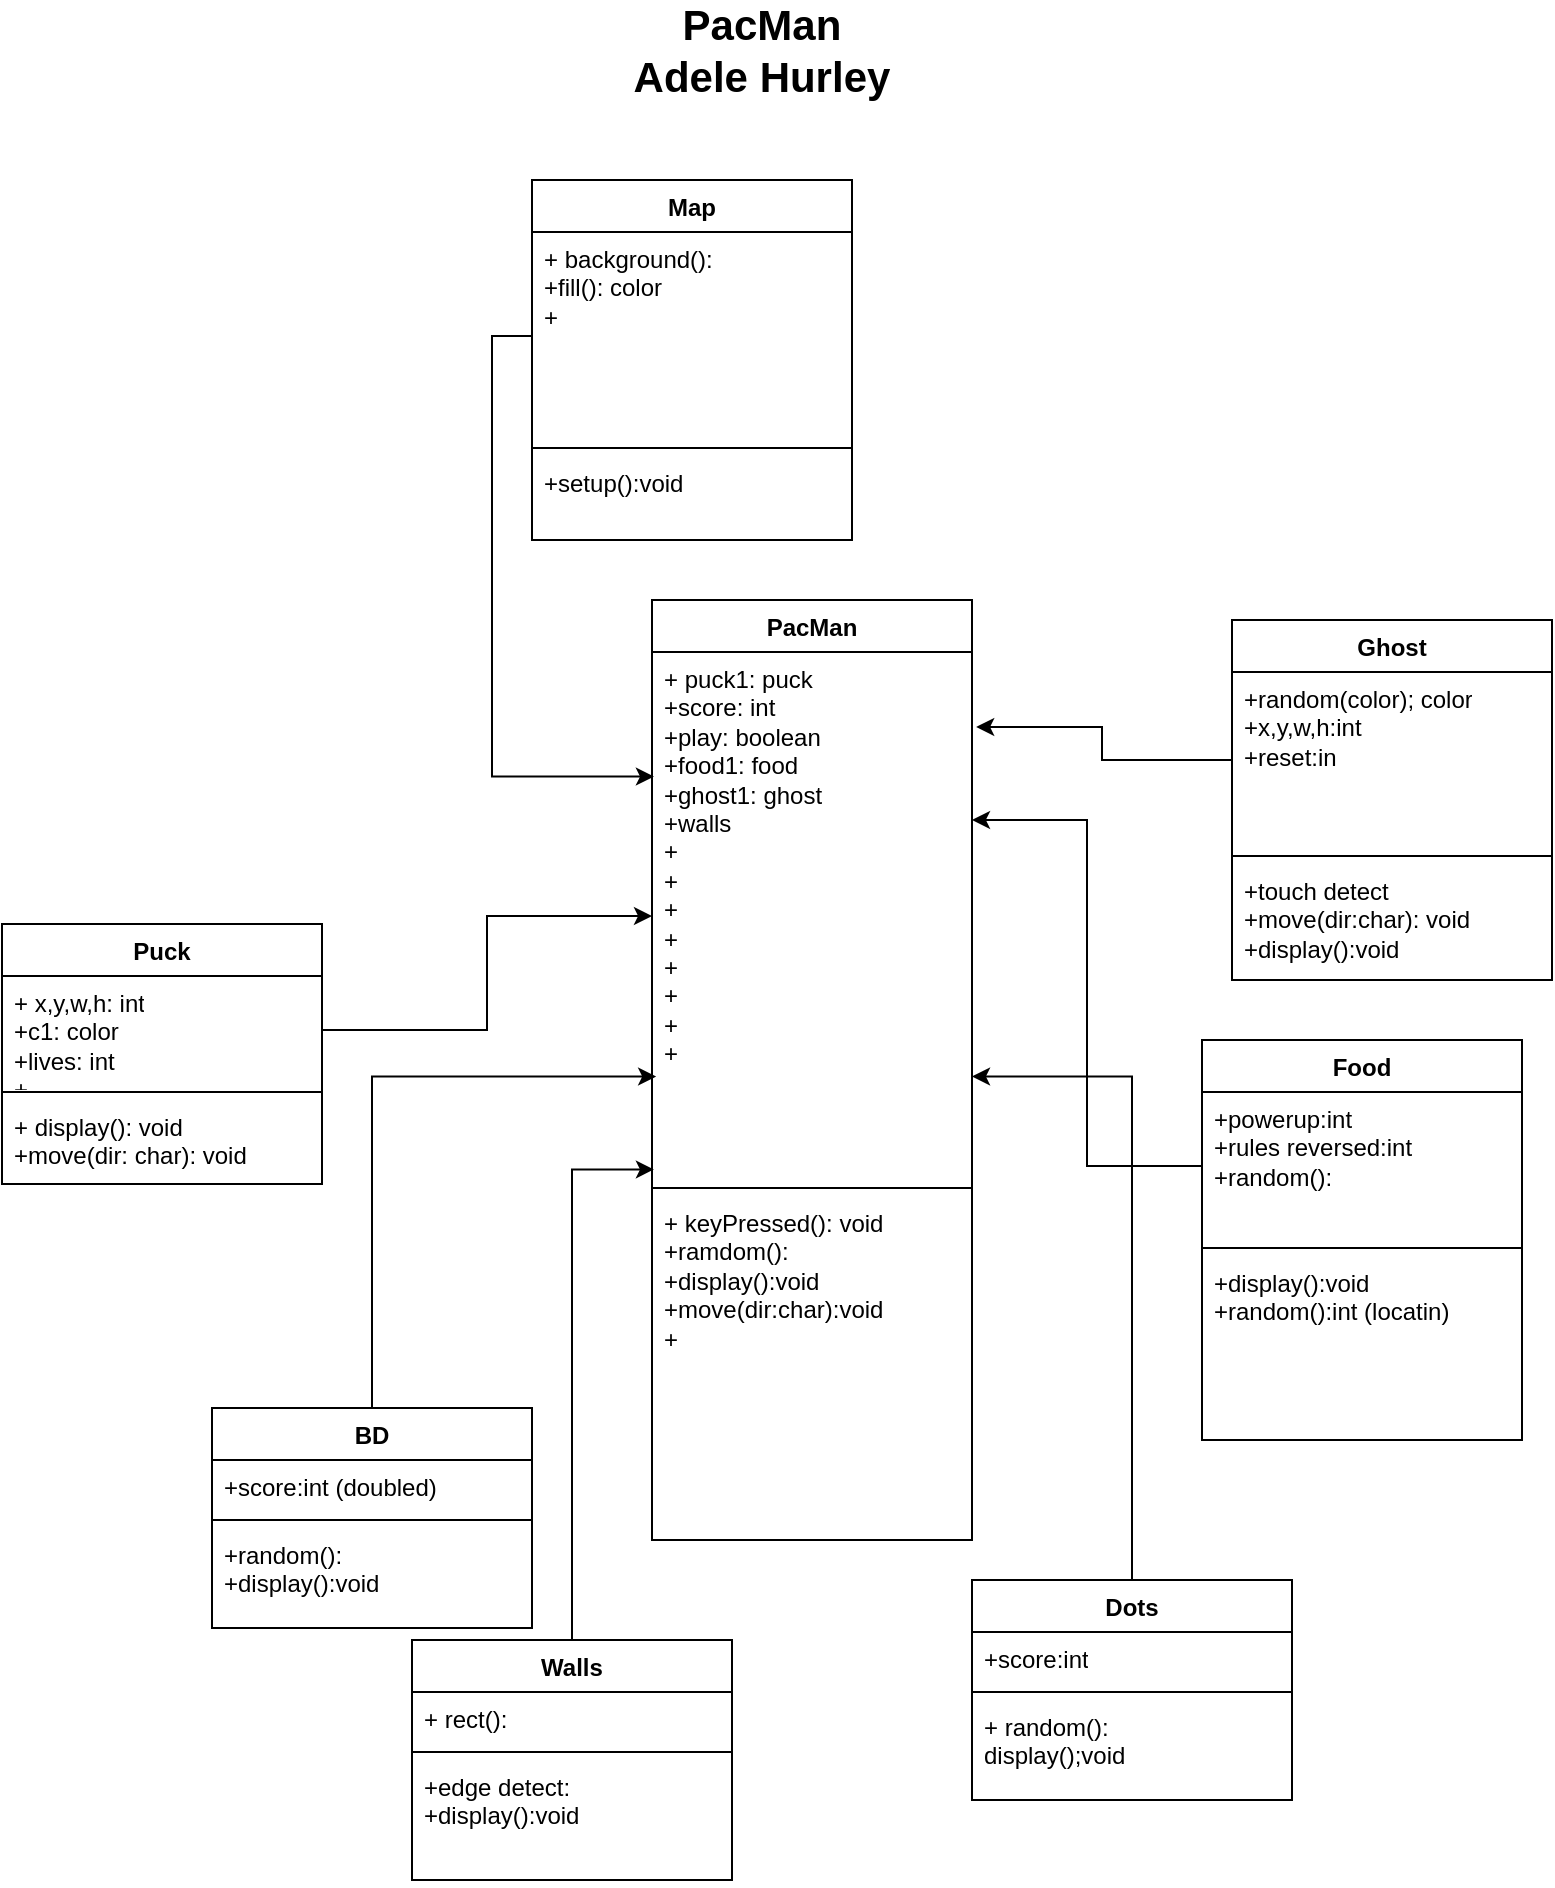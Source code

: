 <mxfile version="22.1.3" type="github">
  <diagram name="Page-1" id="kxCD_fNDWD3sTU2WMVlh">
    <mxGraphModel dx="939" dy="686" grid="1" gridSize="10" guides="1" tooltips="1" connect="1" arrows="1" fold="1" page="1" pageScale="1" pageWidth="850" pageHeight="1100" math="0" shadow="0">
      <root>
        <mxCell id="0" />
        <mxCell id="1" parent="0" />
        <mxCell id="uRmLgOpoL4X1B9jV7of--2" value="&lt;b style=&quot;font-size: 21px;&quot;&gt;&lt;font style=&quot;font-size: 21px;&quot;&gt;PacMan&lt;br&gt;Adele Hurley&lt;/font&gt;&lt;/b&gt;" style="text;html=1;strokeColor=none;fillColor=none;align=center;verticalAlign=middle;whiteSpace=wrap;rounded=0;" parent="1" vertex="1">
          <mxGeometry x="45" y="50" width="760" height="30" as="geometry" />
        </mxCell>
        <mxCell id="uRmLgOpoL4X1B9jV7of--4" value="PacMan" style="swimlane;fontStyle=1;align=center;verticalAlign=top;childLayout=stackLayout;horizontal=1;startSize=26;horizontalStack=0;resizeParent=1;resizeParentMax=0;resizeLast=0;collapsible=1;marginBottom=0;whiteSpace=wrap;html=1;" parent="1" vertex="1">
          <mxGeometry x="370" y="340" width="160" height="470" as="geometry" />
        </mxCell>
        <mxCell id="uRmLgOpoL4X1B9jV7of--5" value="+ puck1: puck&lt;br&gt;+score: int&lt;br&gt;+play: boolean&lt;br&gt;+food1: food&lt;br&gt;+ghost1: ghost&lt;br&gt;+walls&lt;br&gt;+&lt;br&gt;+&lt;br&gt;+&lt;br&gt;+&lt;br&gt;+&lt;br&gt;+&lt;br&gt;+&lt;br&gt;+" style="text;strokeColor=none;fillColor=none;align=left;verticalAlign=top;spacingLeft=4;spacingRight=4;overflow=hidden;rotatable=0;points=[[0,0.5],[1,0.5]];portConstraint=eastwest;whiteSpace=wrap;html=1;" parent="uRmLgOpoL4X1B9jV7of--4" vertex="1">
          <mxGeometry y="26" width="160" height="264" as="geometry" />
        </mxCell>
        <mxCell id="uRmLgOpoL4X1B9jV7of--6" value="" style="line;strokeWidth=1;fillColor=none;align=left;verticalAlign=middle;spacingTop=-1;spacingLeft=3;spacingRight=3;rotatable=0;labelPosition=right;points=[];portConstraint=eastwest;strokeColor=inherit;" parent="uRmLgOpoL4X1B9jV7of--4" vertex="1">
          <mxGeometry y="290" width="160" height="8" as="geometry" />
        </mxCell>
        <mxCell id="uRmLgOpoL4X1B9jV7of--7" value="+ keyPressed(): void&lt;br&gt;+ramdom():&lt;br&gt;+display():void&lt;br&gt;+move(dir:char):void&lt;br&gt;+" style="text;strokeColor=none;fillColor=none;align=left;verticalAlign=top;spacingLeft=4;spacingRight=4;overflow=hidden;rotatable=0;points=[[0,0.5],[1,0.5]];portConstraint=eastwest;whiteSpace=wrap;html=1;" parent="uRmLgOpoL4X1B9jV7of--4" vertex="1">
          <mxGeometry y="298" width="160" height="172" as="geometry" />
        </mxCell>
        <mxCell id="uRmLgOpoL4X1B9jV7of--8" value="Puck" style="swimlane;fontStyle=1;align=center;verticalAlign=top;childLayout=stackLayout;horizontal=1;startSize=26;horizontalStack=0;resizeParent=1;resizeParentMax=0;resizeLast=0;collapsible=1;marginBottom=0;whiteSpace=wrap;html=1;" parent="1" vertex="1">
          <mxGeometry x="45" y="502" width="160" height="130" as="geometry" />
        </mxCell>
        <mxCell id="uRmLgOpoL4X1B9jV7of--9" value="+ x,y,w,h: int&lt;br&gt;+c1: color&lt;br&gt;+lives: int&lt;br&gt;+" style="text;strokeColor=none;fillColor=none;align=left;verticalAlign=top;spacingLeft=4;spacingRight=4;overflow=hidden;rotatable=0;points=[[0,0.5],[1,0.5]];portConstraint=eastwest;whiteSpace=wrap;html=1;" parent="uRmLgOpoL4X1B9jV7of--8" vertex="1">
          <mxGeometry y="26" width="160" height="54" as="geometry" />
        </mxCell>
        <mxCell id="uRmLgOpoL4X1B9jV7of--10" value="" style="line;strokeWidth=1;fillColor=none;align=left;verticalAlign=middle;spacingTop=-1;spacingLeft=3;spacingRight=3;rotatable=0;labelPosition=right;points=[];portConstraint=eastwest;strokeColor=inherit;" parent="uRmLgOpoL4X1B9jV7of--8" vertex="1">
          <mxGeometry y="80" width="160" height="8" as="geometry" />
        </mxCell>
        <mxCell id="uRmLgOpoL4X1B9jV7of--11" value="+ display(): void&lt;br&gt;+move(dir: char): void" style="text;strokeColor=none;fillColor=none;align=left;verticalAlign=top;spacingLeft=4;spacingRight=4;overflow=hidden;rotatable=0;points=[[0,0.5],[1,0.5]];portConstraint=eastwest;whiteSpace=wrap;html=1;" parent="uRmLgOpoL4X1B9jV7of--8" vertex="1">
          <mxGeometry y="88" width="160" height="42" as="geometry" />
        </mxCell>
        <mxCell id="uRmLgOpoL4X1B9jV7of--12" value="Map" style="swimlane;fontStyle=1;align=center;verticalAlign=top;childLayout=stackLayout;horizontal=1;startSize=26;horizontalStack=0;resizeParent=1;resizeParentMax=0;resizeLast=0;collapsible=1;marginBottom=0;whiteSpace=wrap;html=1;" parent="1" vertex="1">
          <mxGeometry x="310" y="130" width="160" height="180" as="geometry" />
        </mxCell>
        <mxCell id="uRmLgOpoL4X1B9jV7of--13" value="&lt;span style=&quot;background-color: initial;&quot;&gt;+ background(): &lt;br&gt;&lt;/span&gt;&lt;span style=&quot;background-color: initial;&quot;&gt;+fill(): color&lt;/span&gt;&lt;span style=&quot;background-color: initial;&quot;&gt;&lt;br&gt;&lt;/span&gt;&lt;div&gt;+&amp;nbsp;&lt;/div&gt;" style="text;strokeColor=none;fillColor=none;align=left;verticalAlign=top;spacingLeft=4;spacingRight=4;overflow=hidden;rotatable=0;points=[[0,0.5],[1,0.5]];portConstraint=eastwest;whiteSpace=wrap;html=1;" parent="uRmLgOpoL4X1B9jV7of--12" vertex="1">
          <mxGeometry y="26" width="160" height="104" as="geometry" />
        </mxCell>
        <mxCell id="uRmLgOpoL4X1B9jV7of--14" value="" style="line;strokeWidth=1;fillColor=none;align=left;verticalAlign=middle;spacingTop=-1;spacingLeft=3;spacingRight=3;rotatable=0;labelPosition=right;points=[];portConstraint=eastwest;strokeColor=inherit;" parent="uRmLgOpoL4X1B9jV7of--12" vertex="1">
          <mxGeometry y="130" width="160" height="8" as="geometry" />
        </mxCell>
        <mxCell id="uRmLgOpoL4X1B9jV7of--15" value="+setup():void" style="text;strokeColor=none;fillColor=none;align=left;verticalAlign=top;spacingLeft=4;spacingRight=4;overflow=hidden;rotatable=0;points=[[0,0.5],[1,0.5]];portConstraint=eastwest;whiteSpace=wrap;html=1;" parent="uRmLgOpoL4X1B9jV7of--12" vertex="1">
          <mxGeometry y="138" width="160" height="42" as="geometry" />
        </mxCell>
        <mxCell id="uRmLgOpoL4X1B9jV7of--16" value="Ghost" style="swimlane;fontStyle=1;align=center;verticalAlign=top;childLayout=stackLayout;horizontal=1;startSize=26;horizontalStack=0;resizeParent=1;resizeParentMax=0;resizeLast=0;collapsible=1;marginBottom=0;whiteSpace=wrap;html=1;" parent="1" vertex="1">
          <mxGeometry x="660" y="350" width="160" height="180" as="geometry" />
        </mxCell>
        <mxCell id="uRmLgOpoL4X1B9jV7of--17" value="+random(color); color&lt;br&gt;+x,y,w,h:int&lt;br&gt;+reset:in&lt;br&gt;" style="text;strokeColor=none;fillColor=none;align=left;verticalAlign=top;spacingLeft=4;spacingRight=4;overflow=hidden;rotatable=0;points=[[0,0.5],[1,0.5]];portConstraint=eastwest;whiteSpace=wrap;html=1;" parent="uRmLgOpoL4X1B9jV7of--16" vertex="1">
          <mxGeometry y="26" width="160" height="88" as="geometry" />
        </mxCell>
        <mxCell id="uRmLgOpoL4X1B9jV7of--18" value="" style="line;strokeWidth=1;fillColor=none;align=left;verticalAlign=middle;spacingTop=-1;spacingLeft=3;spacingRight=3;rotatable=0;labelPosition=right;points=[];portConstraint=eastwest;strokeColor=inherit;" parent="uRmLgOpoL4X1B9jV7of--16" vertex="1">
          <mxGeometry y="114" width="160" height="8" as="geometry" />
        </mxCell>
        <mxCell id="uRmLgOpoL4X1B9jV7of--19" value="+touch detect&lt;br&gt;+move(dir:char): void&lt;br&gt;+display():void" style="text;strokeColor=none;fillColor=none;align=left;verticalAlign=top;spacingLeft=4;spacingRight=4;overflow=hidden;rotatable=0;points=[[0,0.5],[1,0.5]];portConstraint=eastwest;whiteSpace=wrap;html=1;" parent="uRmLgOpoL4X1B9jV7of--16" vertex="1">
          <mxGeometry y="122" width="160" height="58" as="geometry" />
        </mxCell>
        <mxCell id="uRmLgOpoL4X1B9jV7of--20" value="Food" style="swimlane;fontStyle=1;align=center;verticalAlign=top;childLayout=stackLayout;horizontal=1;startSize=26;horizontalStack=0;resizeParent=1;resizeParentMax=0;resizeLast=0;collapsible=1;marginBottom=0;whiteSpace=wrap;html=1;" parent="1" vertex="1">
          <mxGeometry x="645" y="560" width="160" height="200" as="geometry" />
        </mxCell>
        <mxCell id="uRmLgOpoL4X1B9jV7of--21" value="+powerup:int&lt;br&gt;+rules reversed:int&lt;br&gt;+random():" style="text;strokeColor=none;fillColor=none;align=left;verticalAlign=top;spacingLeft=4;spacingRight=4;overflow=hidden;rotatable=0;points=[[0,0.5],[1,0.5]];portConstraint=eastwest;whiteSpace=wrap;html=1;" parent="uRmLgOpoL4X1B9jV7of--20" vertex="1">
          <mxGeometry y="26" width="160" height="74" as="geometry" />
        </mxCell>
        <mxCell id="uRmLgOpoL4X1B9jV7of--22" value="" style="line;strokeWidth=1;fillColor=none;align=left;verticalAlign=middle;spacingTop=-1;spacingLeft=3;spacingRight=3;rotatable=0;labelPosition=right;points=[];portConstraint=eastwest;strokeColor=inherit;" parent="uRmLgOpoL4X1B9jV7of--20" vertex="1">
          <mxGeometry y="100" width="160" height="8" as="geometry" />
        </mxCell>
        <mxCell id="uRmLgOpoL4X1B9jV7of--23" value="+display():void&lt;br&gt;+random():int (locatin)" style="text;strokeColor=none;fillColor=none;align=left;verticalAlign=top;spacingLeft=4;spacingRight=4;overflow=hidden;rotatable=0;points=[[0,0.5],[1,0.5]];portConstraint=eastwest;whiteSpace=wrap;html=1;" parent="uRmLgOpoL4X1B9jV7of--20" vertex="1">
          <mxGeometry y="108" width="160" height="92" as="geometry" />
        </mxCell>
        <mxCell id="uRmLgOpoL4X1B9jV7of--24" value="Dots" style="swimlane;fontStyle=1;align=center;verticalAlign=top;childLayout=stackLayout;horizontal=1;startSize=26;horizontalStack=0;resizeParent=1;resizeParentMax=0;resizeLast=0;collapsible=1;marginBottom=0;whiteSpace=wrap;html=1;" parent="1" vertex="1">
          <mxGeometry x="530" y="830" width="160" height="110" as="geometry" />
        </mxCell>
        <mxCell id="uRmLgOpoL4X1B9jV7of--25" value="+score:int&lt;br&gt;" style="text;strokeColor=none;fillColor=none;align=left;verticalAlign=top;spacingLeft=4;spacingRight=4;overflow=hidden;rotatable=0;points=[[0,0.5],[1,0.5]];portConstraint=eastwest;whiteSpace=wrap;html=1;" parent="uRmLgOpoL4X1B9jV7of--24" vertex="1">
          <mxGeometry y="26" width="160" height="26" as="geometry" />
        </mxCell>
        <mxCell id="uRmLgOpoL4X1B9jV7of--26" value="" style="line;strokeWidth=1;fillColor=none;align=left;verticalAlign=middle;spacingTop=-1;spacingLeft=3;spacingRight=3;rotatable=0;labelPosition=right;points=[];portConstraint=eastwest;strokeColor=inherit;" parent="uRmLgOpoL4X1B9jV7of--24" vertex="1">
          <mxGeometry y="52" width="160" height="8" as="geometry" />
        </mxCell>
        <mxCell id="uRmLgOpoL4X1B9jV7of--27" value="+ random():&amp;nbsp;&lt;br&gt;display();void&lt;br&gt;" style="text;strokeColor=none;fillColor=none;align=left;verticalAlign=top;spacingLeft=4;spacingRight=4;overflow=hidden;rotatable=0;points=[[0,0.5],[1,0.5]];portConstraint=eastwest;whiteSpace=wrap;html=1;" parent="uRmLgOpoL4X1B9jV7of--24" vertex="1">
          <mxGeometry y="60" width="160" height="50" as="geometry" />
        </mxCell>
        <mxCell id="uRmLgOpoL4X1B9jV7of--30" style="edgeStyle=orthogonalEdgeStyle;rounded=0;orthogonalLoop=1;jettySize=auto;html=1;" parent="1" source="uRmLgOpoL4X1B9jV7of--9" target="uRmLgOpoL4X1B9jV7of--5" edge="1">
          <mxGeometry relative="1" as="geometry" />
        </mxCell>
        <mxCell id="uRmLgOpoL4X1B9jV7of--32" style="edgeStyle=orthogonalEdgeStyle;rounded=0;orthogonalLoop=1;jettySize=auto;html=1;entryX=1.013;entryY=0.142;entryDx=0;entryDy=0;entryPerimeter=0;" parent="1" source="uRmLgOpoL4X1B9jV7of--17" target="uRmLgOpoL4X1B9jV7of--5" edge="1">
          <mxGeometry relative="1" as="geometry" />
        </mxCell>
        <mxCell id="uRmLgOpoL4X1B9jV7of--33" style="edgeStyle=orthogonalEdgeStyle;rounded=0;orthogonalLoop=1;jettySize=auto;html=1;entryX=1;entryY=0.318;entryDx=0;entryDy=0;entryPerimeter=0;" parent="1" source="uRmLgOpoL4X1B9jV7of--21" target="uRmLgOpoL4X1B9jV7of--5" edge="1">
          <mxGeometry relative="1" as="geometry" />
        </mxCell>
        <mxCell id="uRmLgOpoL4X1B9jV7of--34" style="edgeStyle=orthogonalEdgeStyle;rounded=0;orthogonalLoop=1;jettySize=auto;html=1;entryX=1;entryY=0.804;entryDx=0;entryDy=0;entryPerimeter=0;" parent="1" source="uRmLgOpoL4X1B9jV7of--24" target="uRmLgOpoL4X1B9jV7of--5" edge="1">
          <mxGeometry relative="1" as="geometry" />
        </mxCell>
        <mxCell id="uRmLgOpoL4X1B9jV7of--35" style="edgeStyle=orthogonalEdgeStyle;rounded=0;orthogonalLoop=1;jettySize=auto;html=1;exitX=0;exitY=0.5;exitDx=0;exitDy=0;entryX=0.006;entryY=0.236;entryDx=0;entryDy=0;entryPerimeter=0;" parent="1" source="uRmLgOpoL4X1B9jV7of--13" target="uRmLgOpoL4X1B9jV7of--5" edge="1">
          <mxGeometry relative="1" as="geometry" />
        </mxCell>
        <mxCell id="uRmLgOpoL4X1B9jV7of--36" value="BD" style="swimlane;fontStyle=1;align=center;verticalAlign=top;childLayout=stackLayout;horizontal=1;startSize=26;horizontalStack=0;resizeParent=1;resizeParentMax=0;resizeLast=0;collapsible=1;marginBottom=0;whiteSpace=wrap;html=1;" parent="1" vertex="1">
          <mxGeometry x="150" y="744" width="160" height="110" as="geometry" />
        </mxCell>
        <mxCell id="uRmLgOpoL4X1B9jV7of--37" value="+score:int (doubled)" style="text;strokeColor=none;fillColor=none;align=left;verticalAlign=top;spacingLeft=4;spacingRight=4;overflow=hidden;rotatable=0;points=[[0,0.5],[1,0.5]];portConstraint=eastwest;whiteSpace=wrap;html=1;" parent="uRmLgOpoL4X1B9jV7of--36" vertex="1">
          <mxGeometry y="26" width="160" height="26" as="geometry" />
        </mxCell>
        <mxCell id="uRmLgOpoL4X1B9jV7of--38" value="" style="line;strokeWidth=1;fillColor=none;align=left;verticalAlign=middle;spacingTop=-1;spacingLeft=3;spacingRight=3;rotatable=0;labelPosition=right;points=[];portConstraint=eastwest;strokeColor=inherit;" parent="uRmLgOpoL4X1B9jV7of--36" vertex="1">
          <mxGeometry y="52" width="160" height="8" as="geometry" />
        </mxCell>
        <mxCell id="uRmLgOpoL4X1B9jV7of--39" value="+random():&lt;br&gt;+display():void" style="text;strokeColor=none;fillColor=none;align=left;verticalAlign=top;spacingLeft=4;spacingRight=4;overflow=hidden;rotatable=0;points=[[0,0.5],[1,0.5]];portConstraint=eastwest;whiteSpace=wrap;html=1;" parent="uRmLgOpoL4X1B9jV7of--36" vertex="1">
          <mxGeometry y="60" width="160" height="50" as="geometry" />
        </mxCell>
        <mxCell id="uRmLgOpoL4X1B9jV7of--42" value="Walls" style="swimlane;fontStyle=1;align=center;verticalAlign=top;childLayout=stackLayout;horizontal=1;startSize=26;horizontalStack=0;resizeParent=1;resizeParentMax=0;resizeLast=0;collapsible=1;marginBottom=0;whiteSpace=wrap;html=1;" parent="1" vertex="1">
          <mxGeometry x="250" y="860" width="160" height="120" as="geometry" />
        </mxCell>
        <mxCell id="uRmLgOpoL4X1B9jV7of--43" value="+ rect():" style="text;strokeColor=none;fillColor=none;align=left;verticalAlign=top;spacingLeft=4;spacingRight=4;overflow=hidden;rotatable=0;points=[[0,0.5],[1,0.5]];portConstraint=eastwest;whiteSpace=wrap;html=1;" parent="uRmLgOpoL4X1B9jV7of--42" vertex="1">
          <mxGeometry y="26" width="160" height="26" as="geometry" />
        </mxCell>
        <mxCell id="uRmLgOpoL4X1B9jV7of--44" value="" style="line;strokeWidth=1;fillColor=none;align=left;verticalAlign=middle;spacingTop=-1;spacingLeft=3;spacingRight=3;rotatable=0;labelPosition=right;points=[];portConstraint=eastwest;strokeColor=inherit;" parent="uRmLgOpoL4X1B9jV7of--42" vertex="1">
          <mxGeometry y="52" width="160" height="8" as="geometry" />
        </mxCell>
        <mxCell id="uRmLgOpoL4X1B9jV7of--45" value="+edge detect:&lt;br&gt;+display():void" style="text;strokeColor=none;fillColor=none;align=left;verticalAlign=top;spacingLeft=4;spacingRight=4;overflow=hidden;rotatable=0;points=[[0,0.5],[1,0.5]];portConstraint=eastwest;whiteSpace=wrap;html=1;" parent="uRmLgOpoL4X1B9jV7of--42" vertex="1">
          <mxGeometry y="60" width="160" height="60" as="geometry" />
        </mxCell>
        <mxCell id="uRmLgOpoL4X1B9jV7of--47" style="edgeStyle=orthogonalEdgeStyle;rounded=0;orthogonalLoop=1;jettySize=auto;html=1;entryX=0.006;entryY=0.98;entryDx=0;entryDy=0;entryPerimeter=0;" parent="1" source="uRmLgOpoL4X1B9jV7of--42" target="uRmLgOpoL4X1B9jV7of--5" edge="1">
          <mxGeometry relative="1" as="geometry" />
        </mxCell>
        <mxCell id="uRmLgOpoL4X1B9jV7of--48" style="edgeStyle=orthogonalEdgeStyle;rounded=0;orthogonalLoop=1;jettySize=auto;html=1;entryX=0.013;entryY=0.804;entryDx=0;entryDy=0;entryPerimeter=0;" parent="1" source="uRmLgOpoL4X1B9jV7of--36" target="uRmLgOpoL4X1B9jV7of--5" edge="1">
          <mxGeometry relative="1" as="geometry" />
        </mxCell>
      </root>
    </mxGraphModel>
  </diagram>
</mxfile>
